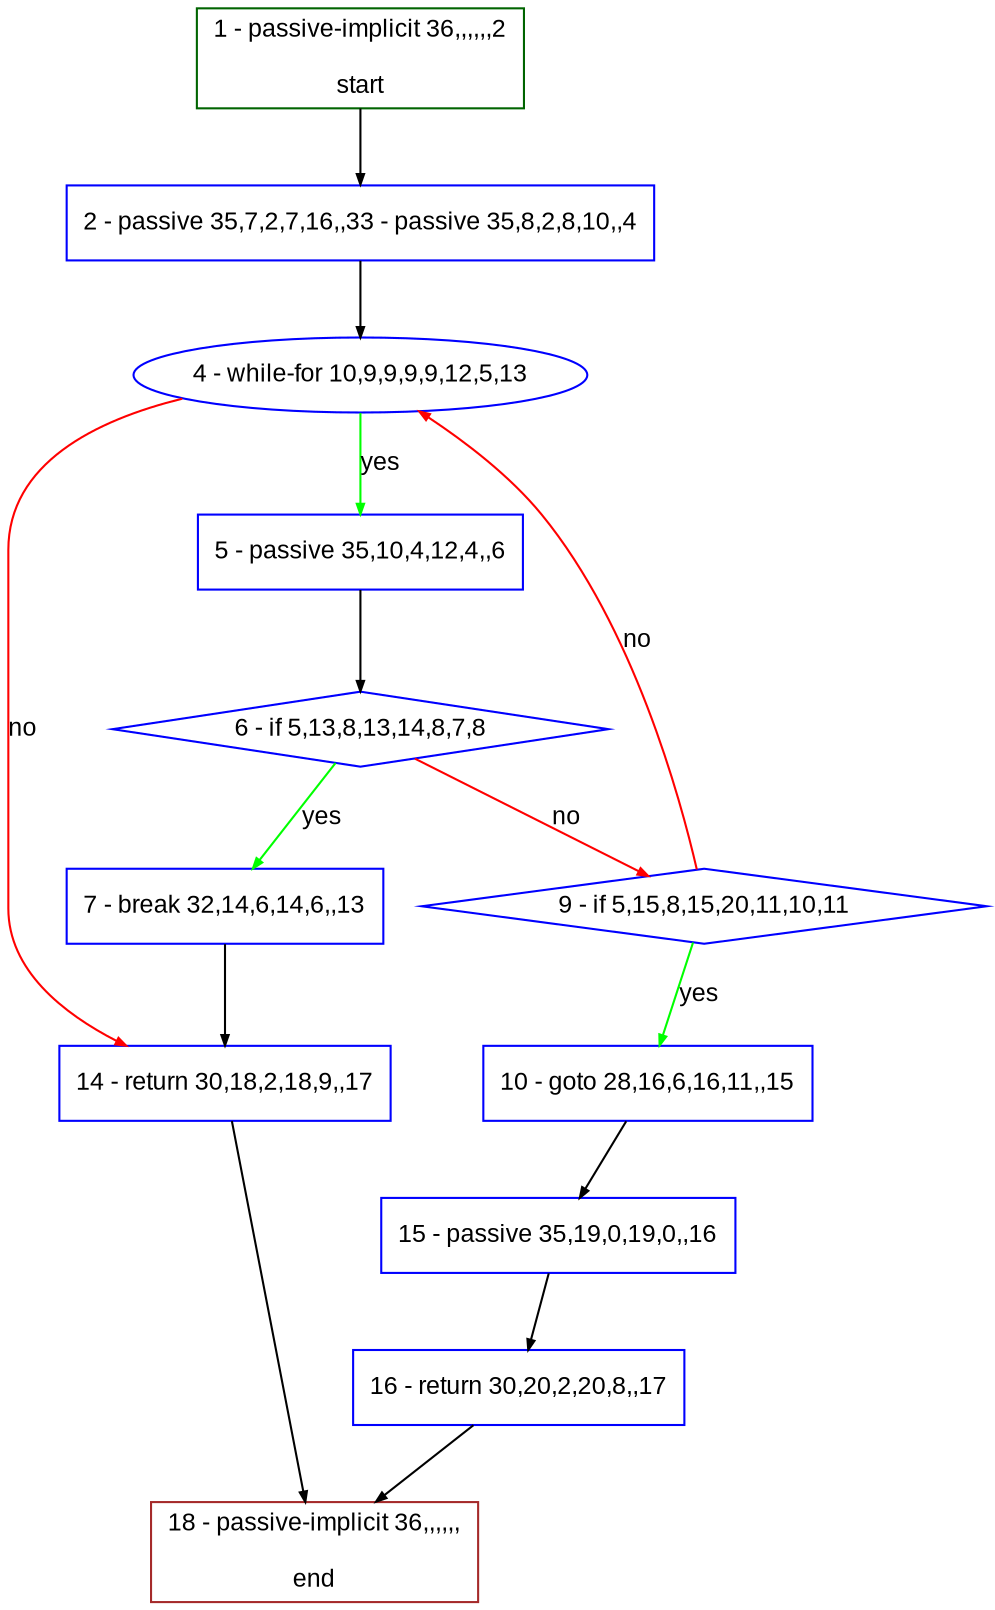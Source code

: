 digraph "" {
  graph [bgcolor="white", fillcolor="#FFFFCC", pack="true", packmode="clust", fontname="Arial", label="", fontsize="12", compound="true", style="rounded,filled"];
  node [node_initialized="no", fillcolor="white", fontname="Arial", label="", color="grey", fontsize="12", fixedsize="false", compound="true", shape="rectangle", style="filled"];
  edge [arrowtail="none", lhead="", fontcolor="black", fontname="Arial", label="", color="black", fontsize="12", arrowhead="normal", arrowsize="0.5", compound="true", ltail="", dir="forward"];
  __N1 [fillcolor="#ffffff", label="2 - passive 35,7,2,7,16,,33 - passive 35,8,2,8,10,,4", color="#0000ff", shape="box", style="filled"];
  __N2 [fillcolor="#ffffff", label="1 - passive-implicit 36,,,,,,2\n\nstart", color="#006400", shape="box", style="filled"];
  __N3 [fillcolor="#ffffff", label="4 - while-for 10,9,9,9,9,12,5,13", color="#0000ff", shape="oval", style="filled"];
  __N4 [fillcolor="#ffffff", label="5 - passive 35,10,4,12,4,,6", color="#0000ff", shape="box", style="filled"];
  __N5 [fillcolor="#ffffff", label="14 - return 30,18,2,18,9,,17", color="#0000ff", shape="box", style="filled"];
  __N6 [fillcolor="#ffffff", label="6 - if 5,13,8,13,14,8,7,8", color="#0000ff", shape="diamond", style="filled"];
  __N7 [fillcolor="#ffffff", label="7 - break 32,14,6,14,6,,13", color="#0000ff", shape="box", style="filled"];
  __N8 [fillcolor="#ffffff", label="9 - if 5,15,8,15,20,11,10,11", color="#0000ff", shape="diamond", style="filled"];
  __N9 [fillcolor="#ffffff", label="10 - goto 28,16,6,16,11,,15", color="#0000ff", shape="box", style="filled"];
  __N10 [fillcolor="#ffffff", label="15 - passive 35,19,0,19,0,,16", color="#0000ff", shape="box", style="filled"];
  __N11 [fillcolor="#ffffff", label="18 - passive-implicit 36,,,,,,\n\nend", color="#a52a2a", shape="box", style="filled"];
  __N12 [fillcolor="#ffffff", label="16 - return 30,20,2,20,8,,17", color="#0000ff", shape="box", style="filled"];
  __N2 -> __N1 [arrowtail="none", color="#000000", label="", arrowhead="normal", dir="forward"];
  __N1 -> __N3 [arrowtail="none", color="#000000", label="", arrowhead="normal", dir="forward"];
  __N3 -> __N4 [arrowtail="none", color="#00ff00", label="yes", arrowhead="normal", dir="forward"];
  __N3 -> __N5 [arrowtail="none", color="#ff0000", label="no", arrowhead="normal", dir="forward"];
  __N4 -> __N6 [arrowtail="none", color="#000000", label="", arrowhead="normal", dir="forward"];
  __N6 -> __N7 [arrowtail="none", color="#00ff00", label="yes", arrowhead="normal", dir="forward"];
  __N6 -> __N8 [arrowtail="none", color="#ff0000", label="no", arrowhead="normal", dir="forward"];
  __N7 -> __N5 [arrowtail="none", color="#000000", label="", arrowhead="normal", dir="forward"];
  __N8 -> __N3 [arrowtail="none", color="#ff0000", label="no", arrowhead="normal", dir="forward"];
  __N8 -> __N9 [arrowtail="none", color="#00ff00", label="yes", arrowhead="normal", dir="forward"];
  __N9 -> __N10 [arrowtail="none", color="#000000", label="", arrowhead="normal", dir="forward"];
  __N5 -> __N11 [arrowtail="none", color="#000000", label="", arrowhead="normal", dir="forward"];
  __N10 -> __N12 [arrowtail="none", color="#000000", label="", arrowhead="normal", dir="forward"];
  __N12 -> __N11 [arrowtail="none", color="#000000", label="", arrowhead="normal", dir="forward"];
}
